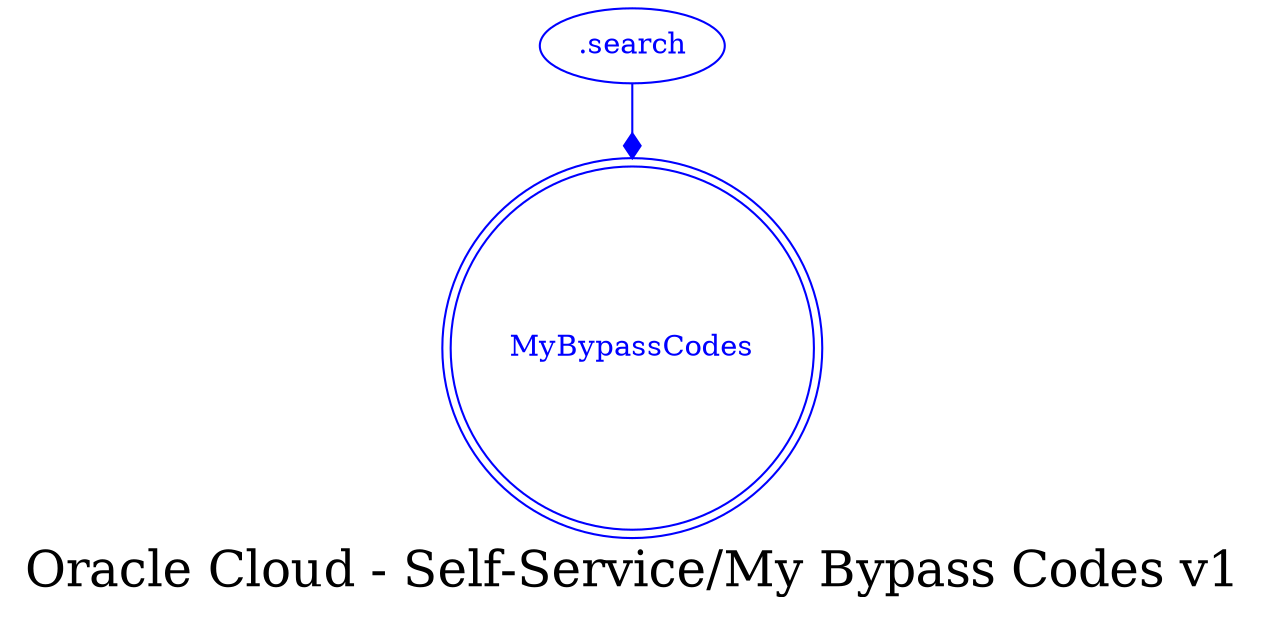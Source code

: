 digraph LexiconGraph {
graph[label="Oracle Cloud - Self-Service/My Bypass Codes v1", fontsize=24]
splines=true
"MyBypassCodes" [color=blue, fontcolor=blue, shape=doublecircle]
".search" -> "MyBypassCodes" [color=blue, fontcolor=blue, arrowhead=diamond, arrowtail=none]
".search" [color=blue, fontcolor=blue, shape=ellipse]
}
